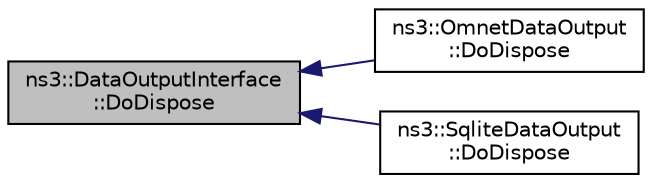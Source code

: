 digraph "ns3::DataOutputInterface::DoDispose"
{
  edge [fontname="Helvetica",fontsize="10",labelfontname="Helvetica",labelfontsize="10"];
  node [fontname="Helvetica",fontsize="10",shape=record];
  rankdir="LR";
  Node1 [label="ns3::DataOutputInterface\l::DoDispose",height=0.2,width=0.4,color="black", fillcolor="grey75", style="filled", fontcolor="black"];
  Node1 -> Node2 [dir="back",color="midnightblue",fontsize="10",style="solid"];
  Node2 [label="ns3::OmnetDataOutput\l::DoDispose",height=0.2,width=0.4,color="black", fillcolor="white", style="filled",URL="$d7/d80/classns3_1_1OmnetDataOutput.html#a7abc834ad471cd50297b42ba7bc76f41"];
  Node1 -> Node3 [dir="back",color="midnightblue",fontsize="10",style="solid"];
  Node3 [label="ns3::SqliteDataOutput\l::DoDispose",height=0.2,width=0.4,color="black", fillcolor="white", style="filled",URL="$df/d1d/classns3_1_1SqliteDataOutput.html#a0e58252b0a3a3f8f6aebbd8d41b89561"];
}
